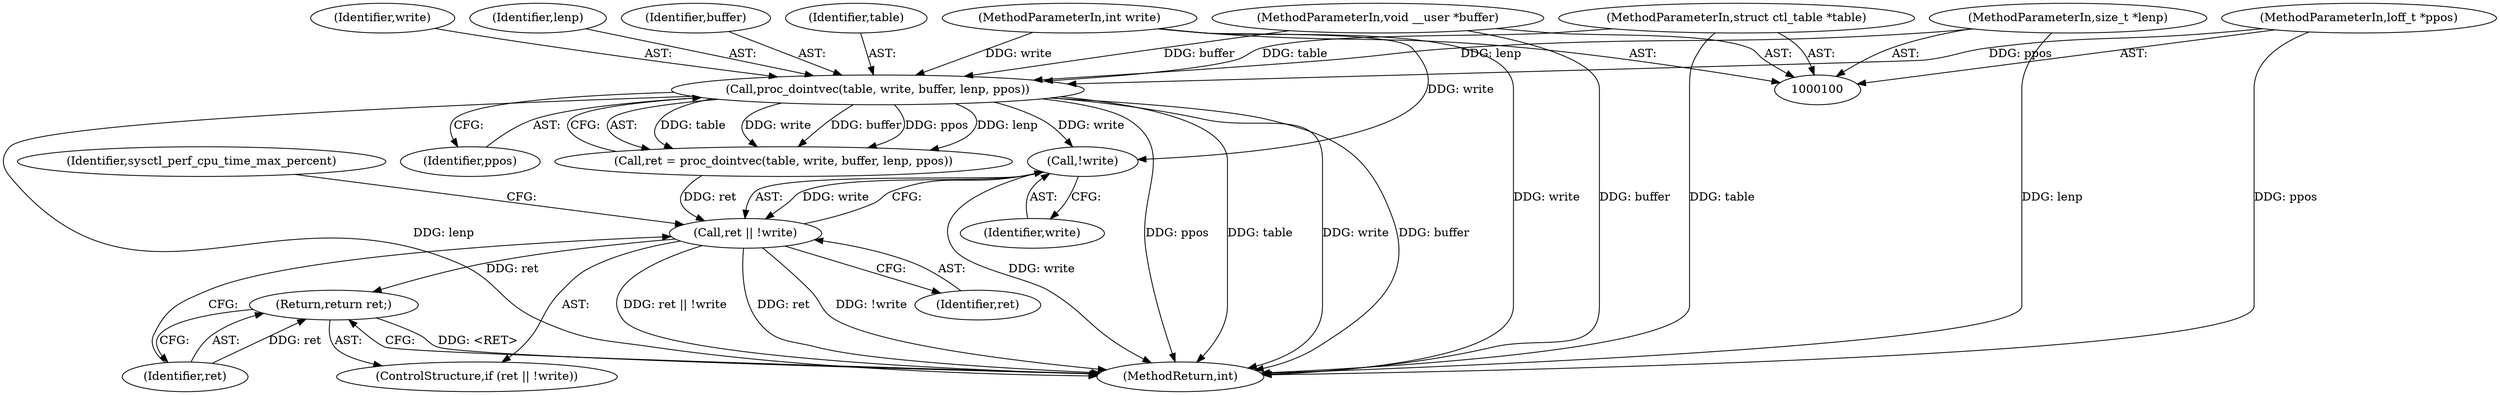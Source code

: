 digraph "1_linux_1572e45a924f254d9570093abde46430c3172e3d@API" {
"1000119" [label="(Call,!write)"];
"1000110" [label="(Call,proc_dointvec(table, write, buffer, lenp, ppos))"];
"1000101" [label="(MethodParameterIn,struct ctl_table *table)"];
"1000102" [label="(MethodParameterIn,int write)"];
"1000103" [label="(MethodParameterIn,void __user *buffer)"];
"1000104" [label="(MethodParameterIn,size_t *lenp)"];
"1000105" [label="(MethodParameterIn,loff_t *ppos)"];
"1000117" [label="(Call,ret || !write)"];
"1000121" [label="(Return,return ret;)"];
"1000104" [label="(MethodParameterIn,size_t *lenp)"];
"1000105" [label="(MethodParameterIn,loff_t *ppos)"];
"1000122" [label="(Identifier,ret)"];
"1000112" [label="(Identifier,write)"];
"1000114" [label="(Identifier,lenp)"];
"1000103" [label="(MethodParameterIn,void __user *buffer)"];
"1000110" [label="(Call,proc_dointvec(table, write, buffer, lenp, ppos))"];
"1000126" [label="(Identifier,sysctl_perf_cpu_time_max_percent)"];
"1000119" [label="(Call,!write)"];
"1000113" [label="(Identifier,buffer)"];
"1000117" [label="(Call,ret || !write)"];
"1000120" [label="(Identifier,write)"];
"1000108" [label="(Call,ret = proc_dointvec(table, write, buffer, lenp, ppos))"];
"1000140" [label="(MethodReturn,int)"];
"1000121" [label="(Return,return ret;)"];
"1000115" [label="(Identifier,ppos)"];
"1000116" [label="(ControlStructure,if (ret || !write))"];
"1000102" [label="(MethodParameterIn,int write)"];
"1000101" [label="(MethodParameterIn,struct ctl_table *table)"];
"1000111" [label="(Identifier,table)"];
"1000118" [label="(Identifier,ret)"];
"1000119" -> "1000117"  [label="AST: "];
"1000119" -> "1000120"  [label="CFG: "];
"1000120" -> "1000119"  [label="AST: "];
"1000117" -> "1000119"  [label="CFG: "];
"1000119" -> "1000140"  [label="DDG: write"];
"1000119" -> "1000117"  [label="DDG: write"];
"1000110" -> "1000119"  [label="DDG: write"];
"1000102" -> "1000119"  [label="DDG: write"];
"1000110" -> "1000108"  [label="AST: "];
"1000110" -> "1000115"  [label="CFG: "];
"1000111" -> "1000110"  [label="AST: "];
"1000112" -> "1000110"  [label="AST: "];
"1000113" -> "1000110"  [label="AST: "];
"1000114" -> "1000110"  [label="AST: "];
"1000115" -> "1000110"  [label="AST: "];
"1000108" -> "1000110"  [label="CFG: "];
"1000110" -> "1000140"  [label="DDG: lenp"];
"1000110" -> "1000140"  [label="DDG: ppos"];
"1000110" -> "1000140"  [label="DDG: table"];
"1000110" -> "1000140"  [label="DDG: write"];
"1000110" -> "1000140"  [label="DDG: buffer"];
"1000110" -> "1000108"  [label="DDG: table"];
"1000110" -> "1000108"  [label="DDG: write"];
"1000110" -> "1000108"  [label="DDG: buffer"];
"1000110" -> "1000108"  [label="DDG: ppos"];
"1000110" -> "1000108"  [label="DDG: lenp"];
"1000101" -> "1000110"  [label="DDG: table"];
"1000102" -> "1000110"  [label="DDG: write"];
"1000103" -> "1000110"  [label="DDG: buffer"];
"1000104" -> "1000110"  [label="DDG: lenp"];
"1000105" -> "1000110"  [label="DDG: ppos"];
"1000101" -> "1000100"  [label="AST: "];
"1000101" -> "1000140"  [label="DDG: table"];
"1000102" -> "1000100"  [label="AST: "];
"1000102" -> "1000140"  [label="DDG: write"];
"1000103" -> "1000100"  [label="AST: "];
"1000103" -> "1000140"  [label="DDG: buffer"];
"1000104" -> "1000100"  [label="AST: "];
"1000104" -> "1000140"  [label="DDG: lenp"];
"1000105" -> "1000100"  [label="AST: "];
"1000105" -> "1000140"  [label="DDG: ppos"];
"1000117" -> "1000116"  [label="AST: "];
"1000117" -> "1000118"  [label="CFG: "];
"1000118" -> "1000117"  [label="AST: "];
"1000122" -> "1000117"  [label="CFG: "];
"1000126" -> "1000117"  [label="CFG: "];
"1000117" -> "1000140"  [label="DDG: ret || !write"];
"1000117" -> "1000140"  [label="DDG: ret"];
"1000117" -> "1000140"  [label="DDG: !write"];
"1000108" -> "1000117"  [label="DDG: ret"];
"1000117" -> "1000121"  [label="DDG: ret"];
"1000121" -> "1000116"  [label="AST: "];
"1000121" -> "1000122"  [label="CFG: "];
"1000122" -> "1000121"  [label="AST: "];
"1000140" -> "1000121"  [label="CFG: "];
"1000121" -> "1000140"  [label="DDG: <RET>"];
"1000122" -> "1000121"  [label="DDG: ret"];
}
